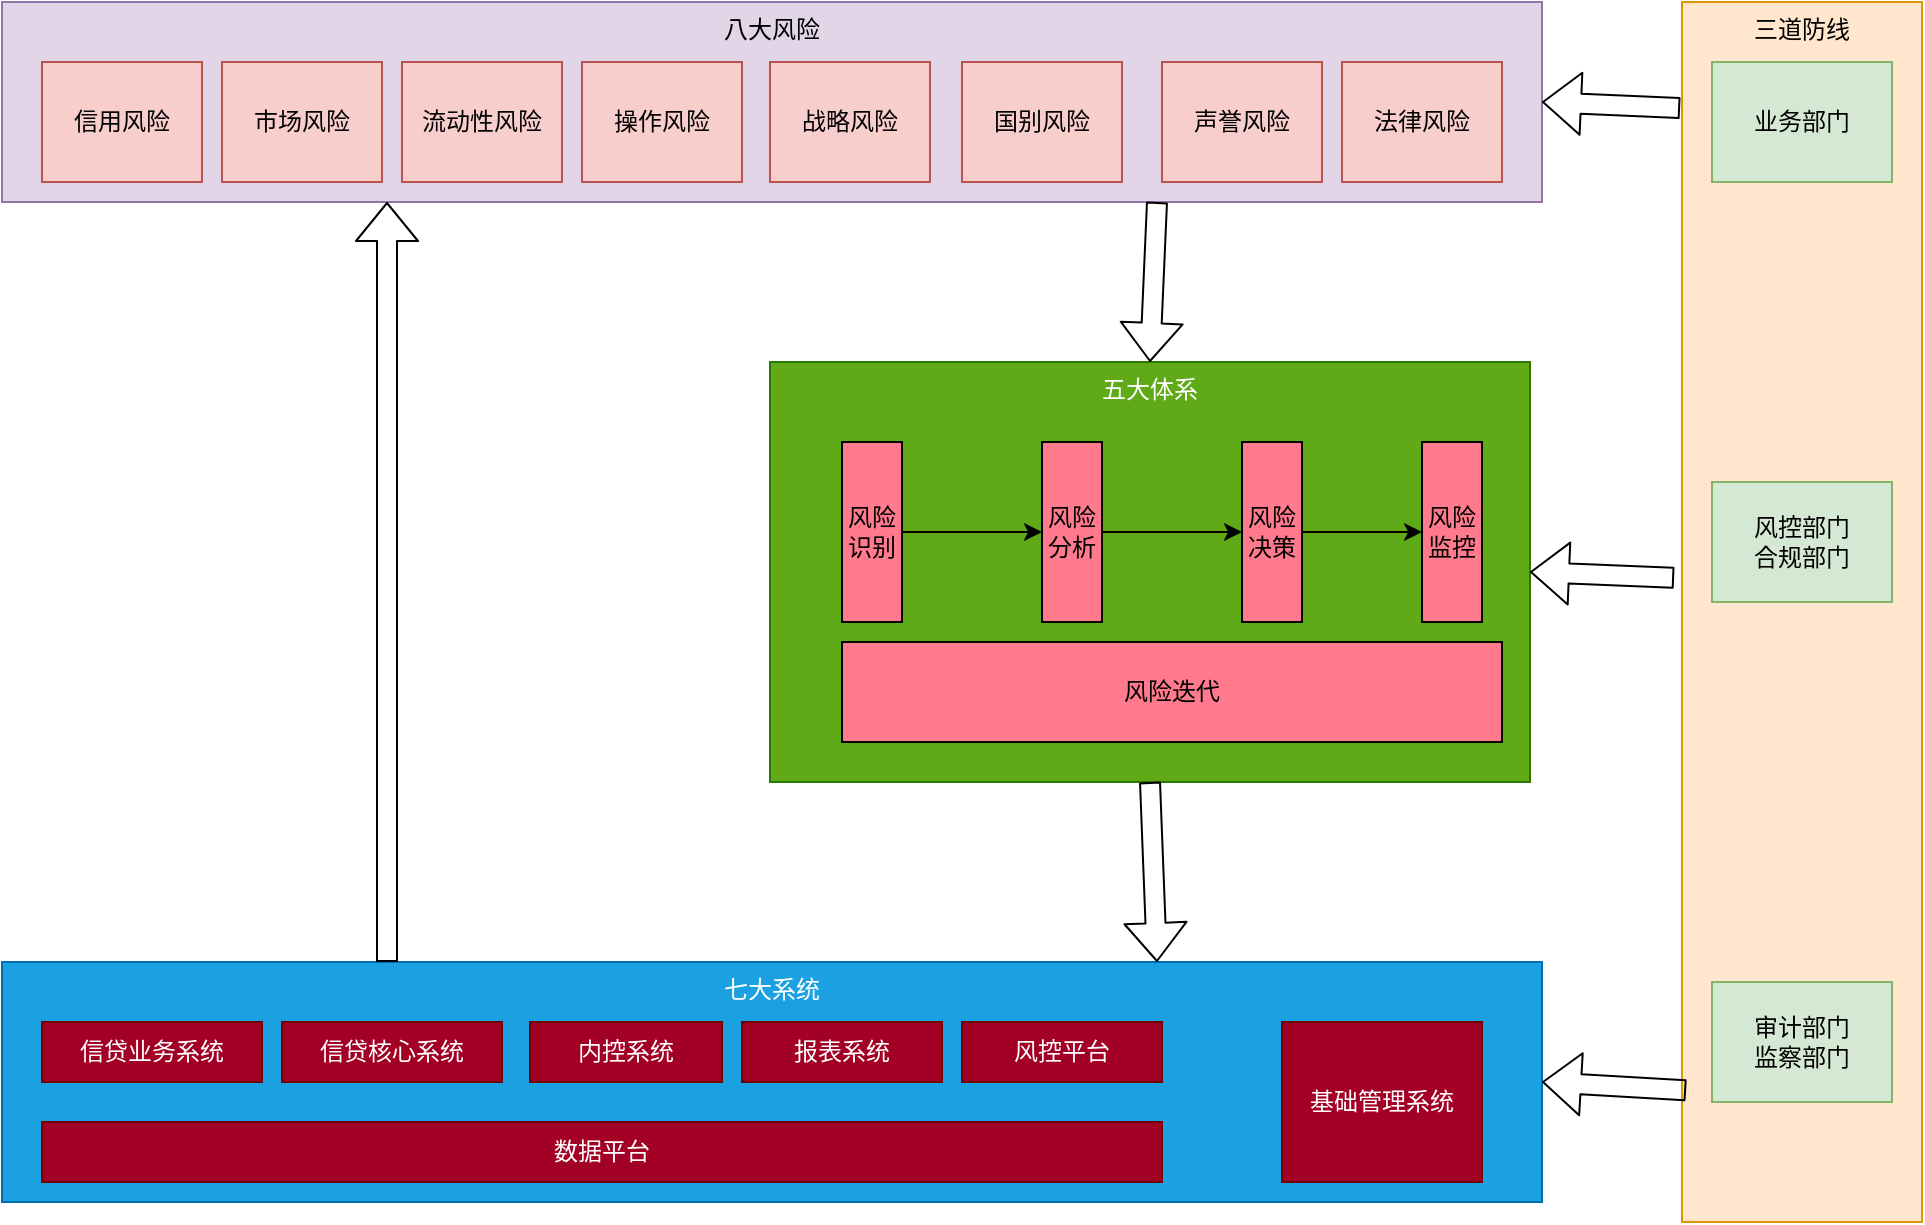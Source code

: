 <mxfile version="14.5.10" type="github">
  <diagram id="84DYd2oJogJ50CBNajp7" name="第 1 页">
    <mxGraphModel dx="1422" dy="762" grid="1" gridSize="10" guides="1" tooltips="1" connect="1" arrows="1" fold="1" page="1" pageScale="1" pageWidth="827" pageHeight="1169" math="0" shadow="0">
      <root>
        <mxCell id="0" />
        <mxCell id="1" parent="0" />
        <mxCell id="pUdsgsDDToOgOxMUS9t4-1" value="八大风险" style="rounded=0;whiteSpace=wrap;html=1;verticalAlign=top;fillColor=#e1d5e7;strokeColor=#9673a6;" vertex="1" parent="1">
          <mxGeometry x="30" y="130" width="770" height="100" as="geometry" />
        </mxCell>
        <mxCell id="pUdsgsDDToOgOxMUS9t4-2" value="信用风险" style="rounded=0;whiteSpace=wrap;html=1;fillColor=#f8cecc;strokeColor=#b85450;" vertex="1" parent="1">
          <mxGeometry x="50" y="160" width="80" height="60" as="geometry" />
        </mxCell>
        <mxCell id="pUdsgsDDToOgOxMUS9t4-3" value="市场风险" style="rounded=0;whiteSpace=wrap;html=1;fillColor=#f8cecc;strokeColor=#b85450;" vertex="1" parent="1">
          <mxGeometry x="140" y="160" width="80" height="60" as="geometry" />
        </mxCell>
        <mxCell id="pUdsgsDDToOgOxMUS9t4-4" value="流动性风险" style="rounded=0;whiteSpace=wrap;html=1;fillColor=#f8cecc;strokeColor=#b85450;" vertex="1" parent="1">
          <mxGeometry x="230" y="160" width="80" height="60" as="geometry" />
        </mxCell>
        <mxCell id="pUdsgsDDToOgOxMUS9t4-5" value="操作风险" style="rounded=0;whiteSpace=wrap;html=1;fillColor=#f8cecc;strokeColor=#b85450;" vertex="1" parent="1">
          <mxGeometry x="320" y="160" width="80" height="60" as="geometry" />
        </mxCell>
        <mxCell id="pUdsgsDDToOgOxMUS9t4-6" value="战略风险" style="rounded=0;whiteSpace=wrap;html=1;fillColor=#f8cecc;strokeColor=#b85450;" vertex="1" parent="1">
          <mxGeometry x="414" y="160" width="80" height="60" as="geometry" />
        </mxCell>
        <mxCell id="pUdsgsDDToOgOxMUS9t4-7" value="国别风险" style="rounded=0;whiteSpace=wrap;html=1;fillColor=#f8cecc;strokeColor=#b85450;" vertex="1" parent="1">
          <mxGeometry x="510" y="160" width="80" height="60" as="geometry" />
        </mxCell>
        <mxCell id="pUdsgsDDToOgOxMUS9t4-8" value="声誉风险" style="rounded=0;whiteSpace=wrap;html=1;fillColor=#f8cecc;strokeColor=#b85450;" vertex="1" parent="1">
          <mxGeometry x="610" y="160" width="80" height="60" as="geometry" />
        </mxCell>
        <mxCell id="pUdsgsDDToOgOxMUS9t4-9" value="法律风险" style="rounded=0;whiteSpace=wrap;html=1;fillColor=#f8cecc;strokeColor=#b85450;" vertex="1" parent="1">
          <mxGeometry x="700" y="160" width="80" height="60" as="geometry" />
        </mxCell>
        <mxCell id="pUdsgsDDToOgOxMUS9t4-10" value="三道防线" style="rounded=0;whiteSpace=wrap;html=1;verticalAlign=top;fillColor=#ffe6cc;strokeColor=#d79b00;" vertex="1" parent="1">
          <mxGeometry x="870" y="130" width="120" height="610" as="geometry" />
        </mxCell>
        <mxCell id="pUdsgsDDToOgOxMUS9t4-11" value="业务部门" style="rounded=0;whiteSpace=wrap;html=1;fillColor=#d5e8d4;strokeColor=#82b366;" vertex="1" parent="1">
          <mxGeometry x="885" y="160" width="90" height="60" as="geometry" />
        </mxCell>
        <mxCell id="pUdsgsDDToOgOxMUS9t4-13" value="五大体系" style="rounded=0;whiteSpace=wrap;html=1;verticalAlign=top;fillColor=#60a917;strokeColor=#2D7600;fontColor=#ffffff;" vertex="1" parent="1">
          <mxGeometry x="414" y="310" width="380" height="210" as="geometry" />
        </mxCell>
        <mxCell id="pUdsgsDDToOgOxMUS9t4-14" value="风险识别" style="rounded=0;whiteSpace=wrap;html=1;fillColor=#FF7A8C;" vertex="1" parent="1">
          <mxGeometry x="450" y="350" width="30" height="90" as="geometry" />
        </mxCell>
        <mxCell id="pUdsgsDDToOgOxMUS9t4-15" value="风险分析" style="rounded=0;whiteSpace=wrap;html=1;fillColor=#FF7A8C;" vertex="1" parent="1">
          <mxGeometry x="550" y="350" width="30" height="90" as="geometry" />
        </mxCell>
        <mxCell id="pUdsgsDDToOgOxMUS9t4-16" value="风险决策" style="rounded=0;whiteSpace=wrap;html=1;fillColor=#FF7A8C;" vertex="1" parent="1">
          <mxGeometry x="650" y="350" width="30" height="90" as="geometry" />
        </mxCell>
        <mxCell id="pUdsgsDDToOgOxMUS9t4-17" value="风险监控" style="rounded=0;whiteSpace=wrap;html=1;fillColor=#FF7A8C;" vertex="1" parent="1">
          <mxGeometry x="740" y="350" width="30" height="90" as="geometry" />
        </mxCell>
        <mxCell id="pUdsgsDDToOgOxMUS9t4-18" value="风险迭代" style="rounded=0;whiteSpace=wrap;html=1;fillColor=#FF7A8C;" vertex="1" parent="1">
          <mxGeometry x="450" y="450" width="330" height="50" as="geometry" />
        </mxCell>
        <mxCell id="pUdsgsDDToOgOxMUS9t4-19" value="" style="shape=flexArrow;endArrow=classic;html=1;exitX=0.75;exitY=1;exitDx=0;exitDy=0;entryX=0.5;entryY=0;entryDx=0;entryDy=0;" edge="1" parent="1" source="pUdsgsDDToOgOxMUS9t4-1" target="pUdsgsDDToOgOxMUS9t4-13">
          <mxGeometry width="50" height="50" relative="1" as="geometry">
            <mxPoint x="390" y="390" as="sourcePoint" />
            <mxPoint x="440" y="340" as="targetPoint" />
          </mxGeometry>
        </mxCell>
        <mxCell id="pUdsgsDDToOgOxMUS9t4-20" value="" style="endArrow=classic;html=1;entryX=0;entryY=0.5;entryDx=0;entryDy=0;exitX=1;exitY=0.5;exitDx=0;exitDy=0;" edge="1" parent="1" source="pUdsgsDDToOgOxMUS9t4-14" target="pUdsgsDDToOgOxMUS9t4-15">
          <mxGeometry width="50" height="50" relative="1" as="geometry">
            <mxPoint x="390" y="390" as="sourcePoint" />
            <mxPoint x="440" y="340" as="targetPoint" />
          </mxGeometry>
        </mxCell>
        <mxCell id="pUdsgsDDToOgOxMUS9t4-21" value="" style="endArrow=classic;html=1;entryX=0;entryY=0.5;entryDx=0;entryDy=0;exitX=1;exitY=0.5;exitDx=0;exitDy=0;" edge="1" parent="1" source="pUdsgsDDToOgOxMUS9t4-15" target="pUdsgsDDToOgOxMUS9t4-16">
          <mxGeometry width="50" height="50" relative="1" as="geometry">
            <mxPoint x="490" y="405" as="sourcePoint" />
            <mxPoint x="560" y="405" as="targetPoint" />
          </mxGeometry>
        </mxCell>
        <mxCell id="pUdsgsDDToOgOxMUS9t4-22" value="" style="endArrow=classic;html=1;entryX=0;entryY=0.5;entryDx=0;entryDy=0;exitX=1;exitY=0.5;exitDx=0;exitDy=0;" edge="1" parent="1" source="pUdsgsDDToOgOxMUS9t4-16" target="pUdsgsDDToOgOxMUS9t4-17">
          <mxGeometry width="50" height="50" relative="1" as="geometry">
            <mxPoint x="500" y="415" as="sourcePoint" />
            <mxPoint x="570" y="415" as="targetPoint" />
          </mxGeometry>
        </mxCell>
        <mxCell id="pUdsgsDDToOgOxMUS9t4-23" value="" style="shape=flexArrow;endArrow=classic;html=1;exitX=-0.008;exitY=0.087;exitDx=0;exitDy=0;entryX=1;entryY=0.5;entryDx=0;entryDy=0;exitPerimeter=0;" edge="1" parent="1" source="pUdsgsDDToOgOxMUS9t4-10" target="pUdsgsDDToOgOxMUS9t4-1">
          <mxGeometry width="50" height="50" relative="1" as="geometry">
            <mxPoint x="617.5" y="240" as="sourcePoint" />
            <mxPoint x="620" y="320" as="targetPoint" />
          </mxGeometry>
        </mxCell>
        <mxCell id="pUdsgsDDToOgOxMUS9t4-24" value="" style="shape=flexArrow;endArrow=classic;html=1;exitX=-0.033;exitY=0.472;exitDx=0;exitDy=0;entryX=1;entryY=0.5;entryDx=0;entryDy=0;exitPerimeter=0;" edge="1" parent="1" source="pUdsgsDDToOgOxMUS9t4-10" target="pUdsgsDDToOgOxMUS9t4-13">
          <mxGeometry width="50" height="50" relative="1" as="geometry">
            <mxPoint x="879.04" y="193.07" as="sourcePoint" />
            <mxPoint x="810" y="190" as="targetPoint" />
          </mxGeometry>
        </mxCell>
        <mxCell id="pUdsgsDDToOgOxMUS9t4-25" value="风控部门&lt;br&gt;合规部门" style="rounded=0;whiteSpace=wrap;html=1;fillColor=#d5e8d4;strokeColor=#82b366;" vertex="1" parent="1">
          <mxGeometry x="885" y="370" width="90" height="60" as="geometry" />
        </mxCell>
        <mxCell id="pUdsgsDDToOgOxMUS9t4-26" value="审计部门&lt;br&gt;监察部门" style="rounded=0;whiteSpace=wrap;html=1;fillColor=#d5e8d4;strokeColor=#82b366;" vertex="1" parent="1">
          <mxGeometry x="885" y="620" width="90" height="60" as="geometry" />
        </mxCell>
        <mxCell id="pUdsgsDDToOgOxMUS9t4-27" value="七大系统" style="rounded=0;whiteSpace=wrap;html=1;verticalAlign=top;fillColor=#1ba1e2;strokeColor=#006EAF;fontColor=#ffffff;" vertex="1" parent="1">
          <mxGeometry x="30" y="610" width="770" height="120" as="geometry" />
        </mxCell>
        <mxCell id="pUdsgsDDToOgOxMUS9t4-28" value="信贷业务系统" style="rounded=0;whiteSpace=wrap;html=1;fillColor=#a20025;strokeColor=#6F0000;fontColor=#ffffff;" vertex="1" parent="1">
          <mxGeometry x="50" y="640" width="110" height="30" as="geometry" />
        </mxCell>
        <mxCell id="pUdsgsDDToOgOxMUS9t4-30" value="信贷核心系统" style="rounded=0;whiteSpace=wrap;html=1;fillColor=#a20025;strokeColor=#6F0000;fontColor=#ffffff;" vertex="1" parent="1">
          <mxGeometry x="170" y="640" width="110" height="30" as="geometry" />
        </mxCell>
        <mxCell id="pUdsgsDDToOgOxMUS9t4-31" value="内控系统" style="rounded=0;whiteSpace=wrap;html=1;fillColor=#a20025;strokeColor=#6F0000;fontColor=#ffffff;" vertex="1" parent="1">
          <mxGeometry x="294" y="640" width="96" height="30" as="geometry" />
        </mxCell>
        <mxCell id="pUdsgsDDToOgOxMUS9t4-32" value="报表系统" style="rounded=0;whiteSpace=wrap;html=1;fillColor=#a20025;strokeColor=#6F0000;fontColor=#ffffff;" vertex="1" parent="1">
          <mxGeometry x="400" y="640" width="100" height="30" as="geometry" />
        </mxCell>
        <mxCell id="pUdsgsDDToOgOxMUS9t4-33" value="风控平台" style="rounded=0;whiteSpace=wrap;html=1;fillColor=#a20025;strokeColor=#6F0000;fontColor=#ffffff;" vertex="1" parent="1">
          <mxGeometry x="510" y="640" width="100" height="30" as="geometry" />
        </mxCell>
        <mxCell id="pUdsgsDDToOgOxMUS9t4-34" value="数据平台" style="rounded=0;whiteSpace=wrap;html=1;fillColor=#a20025;strokeColor=#6F0000;fontColor=#ffffff;" vertex="1" parent="1">
          <mxGeometry x="50" y="690" width="560" height="30" as="geometry" />
        </mxCell>
        <mxCell id="pUdsgsDDToOgOxMUS9t4-35" value="基础管理系统" style="rounded=0;whiteSpace=wrap;html=1;fillColor=#a20025;strokeColor=#6F0000;fontColor=#ffffff;" vertex="1" parent="1">
          <mxGeometry x="670" y="640" width="100" height="80" as="geometry" />
        </mxCell>
        <mxCell id="pUdsgsDDToOgOxMUS9t4-36" value="" style="shape=flexArrow;endArrow=classic;html=1;exitX=0.017;exitY=0.892;exitDx=0;exitDy=0;exitPerimeter=0;entryX=1;entryY=0.5;entryDx=0;entryDy=0;" edge="1" parent="1" source="pUdsgsDDToOgOxMUS9t4-10" target="pUdsgsDDToOgOxMUS9t4-27">
          <mxGeometry width="50" height="50" relative="1" as="geometry">
            <mxPoint x="866.04" y="672.92" as="sourcePoint" />
            <mxPoint x="800" y="670" as="targetPoint" />
          </mxGeometry>
        </mxCell>
        <mxCell id="pUdsgsDDToOgOxMUS9t4-38" value="" style="shape=flexArrow;endArrow=classic;html=1;exitX=0.5;exitY=1;exitDx=0;exitDy=0;entryX=0.75;entryY=0;entryDx=0;entryDy=0;" edge="1" parent="1" source="pUdsgsDDToOgOxMUS9t4-13" target="pUdsgsDDToOgOxMUS9t4-27">
          <mxGeometry width="50" height="50" relative="1" as="geometry">
            <mxPoint x="613.75" y="530" as="sourcePoint" />
            <mxPoint x="616" y="610" as="targetPoint" />
          </mxGeometry>
        </mxCell>
        <mxCell id="pUdsgsDDToOgOxMUS9t4-39" value="" style="shape=flexArrow;endArrow=classic;html=1;exitX=0.25;exitY=0;exitDx=0;exitDy=0;entryX=0.25;entryY=1;entryDx=0;entryDy=0;" edge="1" parent="1" source="pUdsgsDDToOgOxMUS9t4-27" target="pUdsgsDDToOgOxMUS9t4-1">
          <mxGeometry width="50" height="50" relative="1" as="geometry">
            <mxPoint x="614" y="530" as="sourcePoint" />
            <mxPoint x="210" y="240" as="targetPoint" />
          </mxGeometry>
        </mxCell>
      </root>
    </mxGraphModel>
  </diagram>
</mxfile>
